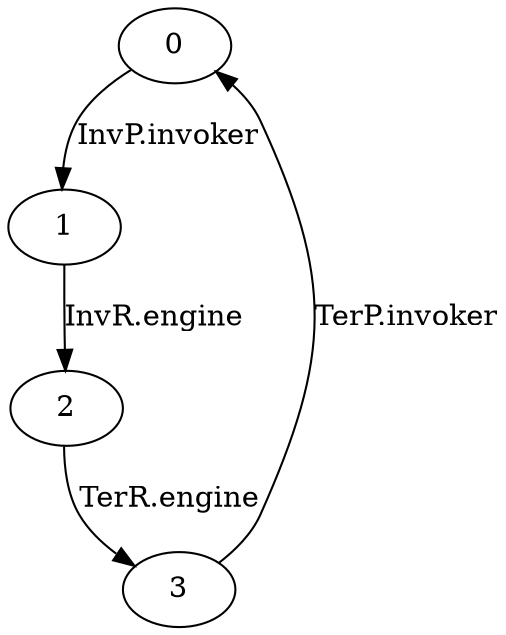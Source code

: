 digraph G {
  0 -> 1 [ label="InvP.invoker" ];
  1 -> 2 [ label="InvR.engine" ];
  2 -> 3 [ label="TerR.engine" ];
  3 -> 0 [ label="TerP.invoker" ];
}
